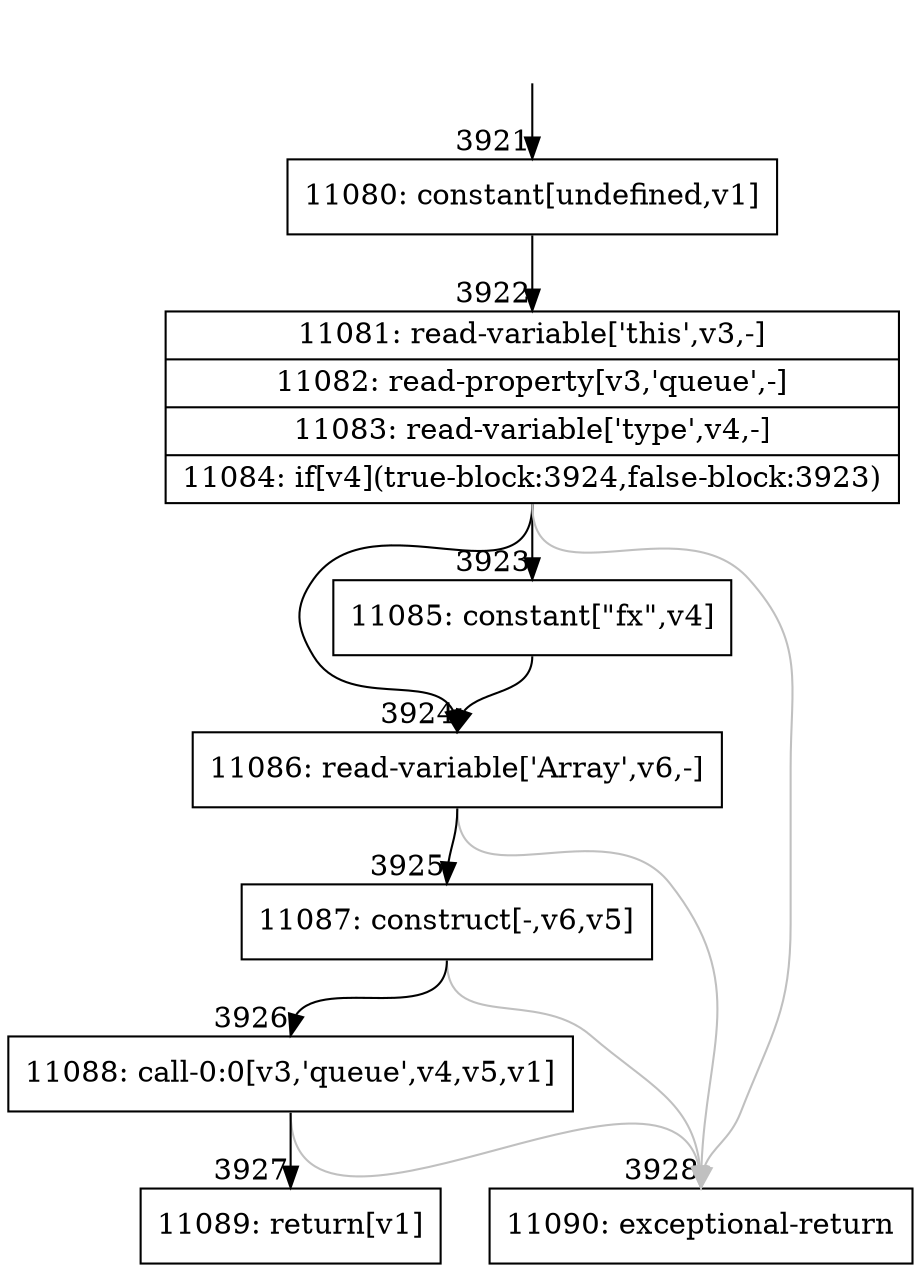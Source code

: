 digraph {
rankdir="TD"
BB_entry264[shape=none,label=""];
BB_entry264 -> BB3921 [tailport=s, headport=n, headlabel="    3921"]
BB3921 [shape=record label="{11080: constant[undefined,v1]}" ] 
BB3921 -> BB3922 [tailport=s, headport=n, headlabel="      3922"]
BB3922 [shape=record label="{11081: read-variable['this',v3,-]|11082: read-property[v3,'queue',-]|11083: read-variable['type',v4,-]|11084: if[v4](true-block:3924,false-block:3923)}" ] 
BB3922 -> BB3924 [tailport=s, headport=n, headlabel="      3924"]
BB3922 -> BB3923 [tailport=s, headport=n, headlabel="      3923"]
BB3922 -> BB3928 [tailport=s, headport=n, color=gray, headlabel="      3928"]
BB3923 [shape=record label="{11085: constant[\"fx\",v4]}" ] 
BB3923 -> BB3924 [tailport=s, headport=n]
BB3924 [shape=record label="{11086: read-variable['Array',v6,-]}" ] 
BB3924 -> BB3925 [tailport=s, headport=n, headlabel="      3925"]
BB3924 -> BB3928 [tailport=s, headport=n, color=gray]
BB3925 [shape=record label="{11087: construct[-,v6,v5]}" ] 
BB3925 -> BB3926 [tailport=s, headport=n, headlabel="      3926"]
BB3925 -> BB3928 [tailport=s, headport=n, color=gray]
BB3926 [shape=record label="{11088: call-0:0[v3,'queue',v4,v5,v1]}" ] 
BB3926 -> BB3927 [tailport=s, headport=n, headlabel="      3927"]
BB3926 -> BB3928 [tailport=s, headport=n, color=gray]
BB3927 [shape=record label="{11089: return[v1]}" ] 
BB3928 [shape=record label="{11090: exceptional-return}" ] 
}
